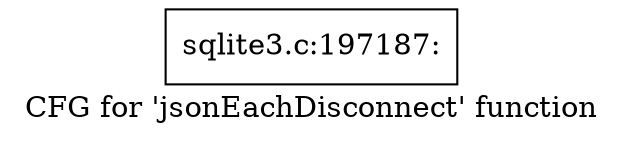 digraph "CFG for 'jsonEachDisconnect' function" {
	label="CFG for 'jsonEachDisconnect' function";

	Node0x55c0f7216a40 [shape=record,label="{sqlite3.c:197187:}"];
}
